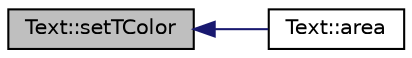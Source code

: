 digraph "Text::setTColor"
{
  edge [fontname="Helvetica",fontsize="10",labelfontname="Helvetica",labelfontsize="10"];
  node [fontname="Helvetica",fontsize="10",shape=record];
  rankdir="LR";
  Node1 [label="Text::setTColor",height=0.2,width=0.4,color="black", fillcolor="grey75", style="filled", fontcolor="black"];
  Node1 -> Node2 [dir="back",color="midnightblue",fontsize="10",style="solid",fontname="Helvetica"];
  Node2 [label="Text::area",height=0.2,width=0.4,color="black", fillcolor="white", style="filled",URL="$classText.html#af92da97321f77bcf52e8a9728ff03925",tooltip="returns the area of the object "];
}
